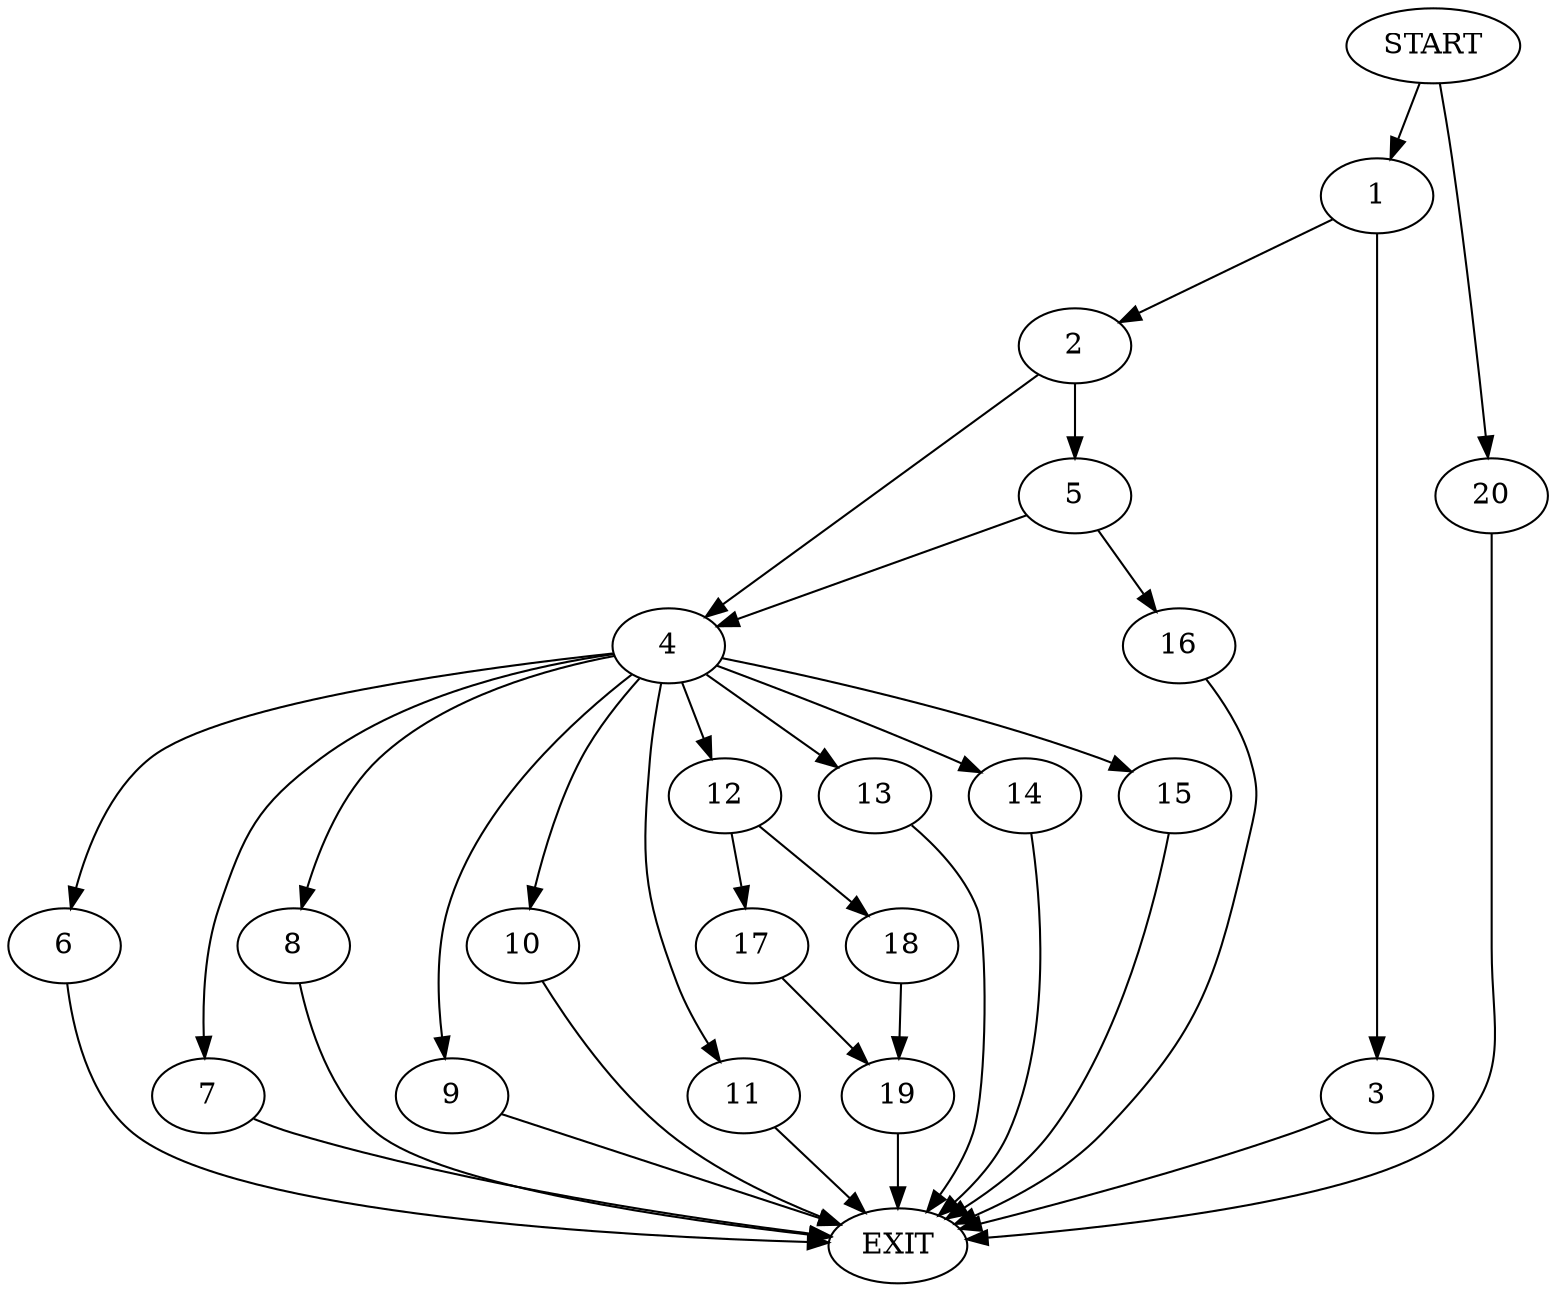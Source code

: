digraph {
0 [label="START"]
21 [label="EXIT"]
0 -> 1
1 -> 2
1 -> 3
3 -> 21
2 -> 4
2 -> 5
4 -> 6
4 -> 7
4 -> 8
4 -> 9
4 -> 10
4 -> 11
4 -> 12
4 -> 13
4 -> 14
4 -> 15
5 -> 4
5 -> 16
16 -> 21
9 -> 21
7 -> 21
8 -> 21
13 -> 21
6 -> 21
10 -> 21
15 -> 21
14 -> 21
12 -> 17
12 -> 18
11 -> 21
17 -> 19
18 -> 19
19 -> 21
0 -> 20
20 -> 21
}
